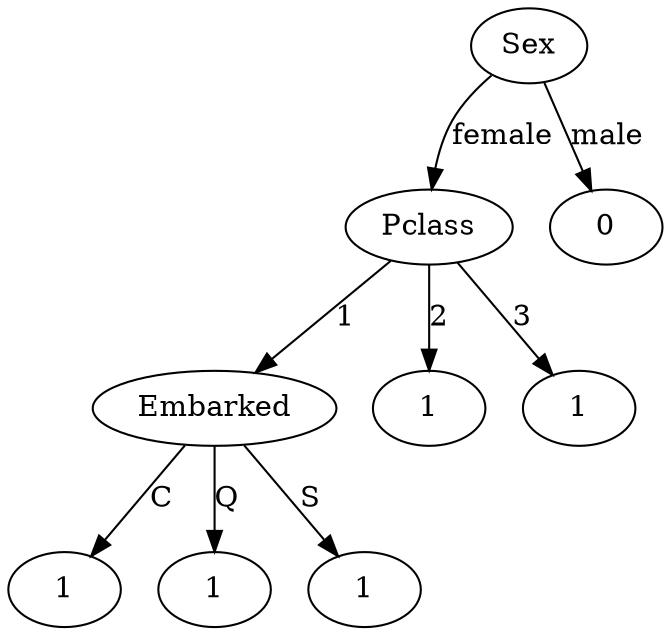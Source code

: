 // Decision Tree
digraph {
	Sex [label=Sex]
	Pclass
	Sex -> Pclass [label=female]
	Embarked
	Pclass -> Embarked [label=1]
	C [label=1]
	Embarked -> C [label=C]
	Q [label=1]
	Embarked -> Q [label=Q]
	S [label=1]
	Embarked -> S [label=S]
	2 [label=1]
	Pclass -> 2 [label=2]
	3 [label=1]
	Pclass -> 3 [label=3]
	male [label=0]
	Sex -> male [label=male]
}
